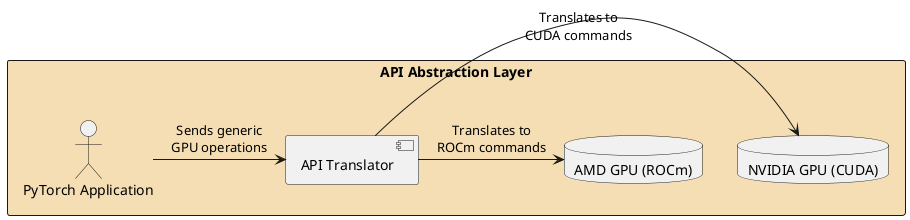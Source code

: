 @startuml APIAbstractionLayer
skinparam rectangle {
  backgroundColor Wheat
}

rectangle "API Abstraction Layer" {
  actor "PyTorch Application" as PyTorch
  component "API Translator" as Translator
  database "NVIDIA GPU (CUDA)" as CUDA
  database "AMD GPU (ROCm)" as ROCm

  PyTorch -> Translator : Sends generic\nGPU operations
  Translator -> CUDA : Translates to\nCUDA commands
  Translator -> ROCm : Translates to\nROCm commands
}
@enduml
